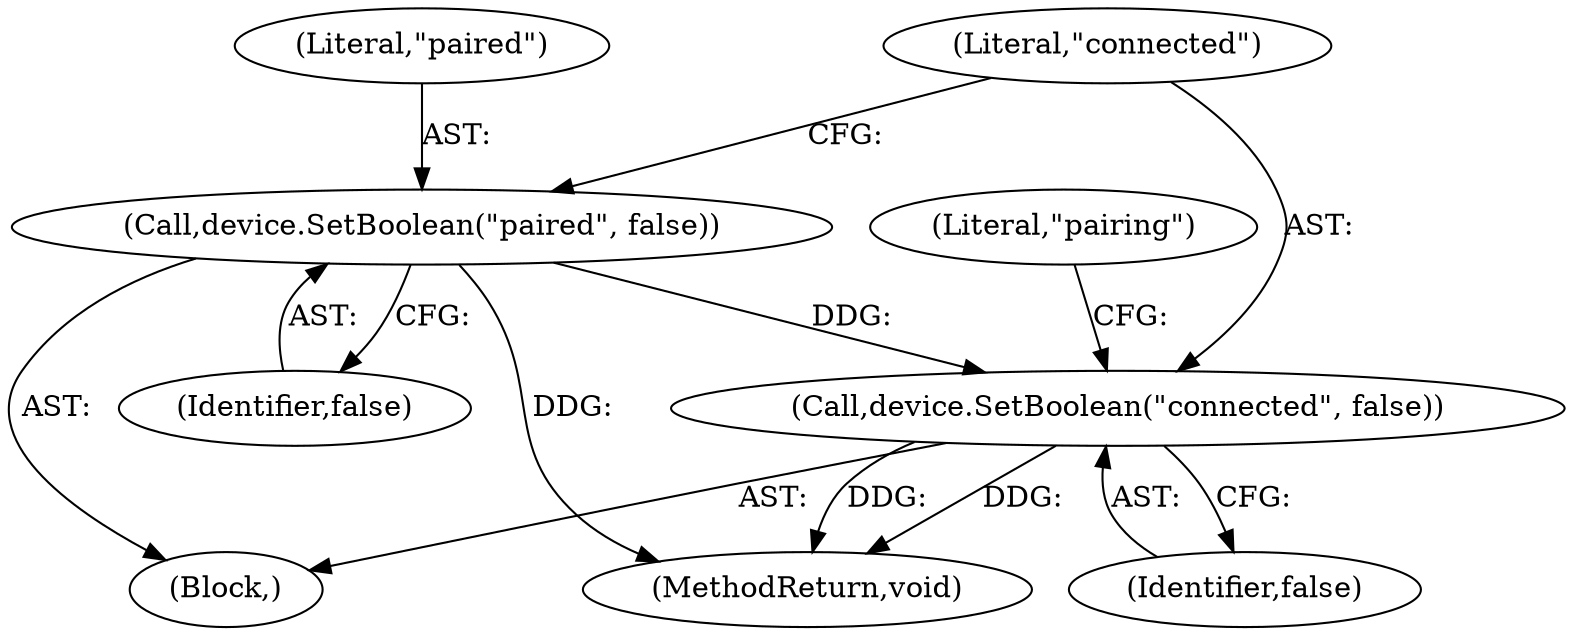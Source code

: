 digraph "1_Chrome_0a38f71865b63025dce4de1f8cca71979c48d14d_4@del" {
"1000119" [label="(Call,device.SetBoolean(\"connected\", false))"];
"1000116" [label="(Call,device.SetBoolean(\"paired\", false))"];
"1000120" [label="(Literal,\"connected\")"];
"1000105" [label="(Block,)"];
"1000117" [label="(Literal,\"paired\")"];
"1000118" [label="(Identifier,false)"];
"1000119" [label="(Call,device.SetBoolean(\"connected\", false))"];
"1000121" [label="(Identifier,false)"];
"1000146" [label="(MethodReturn,void)"];
"1000116" [label="(Call,device.SetBoolean(\"paired\", false))"];
"1000124" [label="(Literal,\"pairing\")"];
"1000119" -> "1000105"  [label="AST: "];
"1000119" -> "1000121"  [label="CFG: "];
"1000120" -> "1000119"  [label="AST: "];
"1000121" -> "1000119"  [label="AST: "];
"1000124" -> "1000119"  [label="CFG: "];
"1000119" -> "1000146"  [label="DDG: "];
"1000119" -> "1000146"  [label="DDG: "];
"1000116" -> "1000119"  [label="DDG: "];
"1000116" -> "1000105"  [label="AST: "];
"1000116" -> "1000118"  [label="CFG: "];
"1000117" -> "1000116"  [label="AST: "];
"1000118" -> "1000116"  [label="AST: "];
"1000120" -> "1000116"  [label="CFG: "];
"1000116" -> "1000146"  [label="DDG: "];
}
